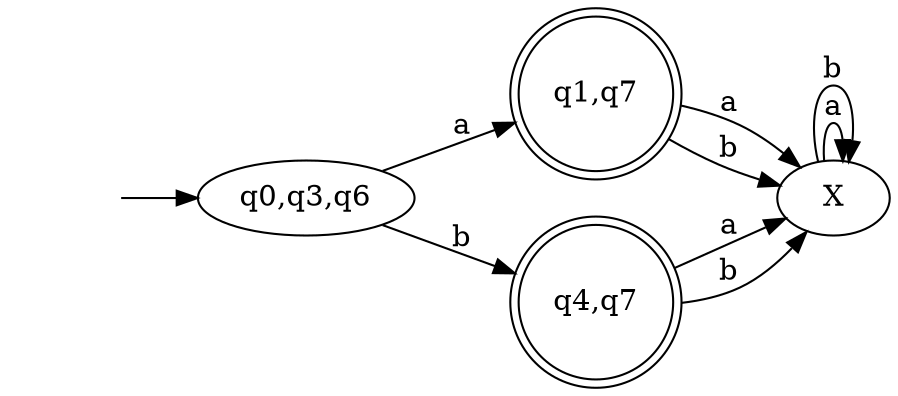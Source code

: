 digraph g{
	rankdir=LR
	-1[style="invis"];
	-1->"q0,q3,q6";
	"q0,q3,q6"->"q1,q7"[label="a"];
	"q0,q3,q6"->"q4,q7"[label="b"];
	"q1,q7"[shape="doublecircle"];
	"q1,q7"->"X"[label="a"];
	"q1,q7"->"X"[label="b"];
	"q4,q7"[shape="doublecircle"];
	"q4,q7"->"X"[label="a"];
	"q4,q7"->"X"[label="b"];
	"X"->"X"[label="a"];
	"X"->"X"[label="b"];
}